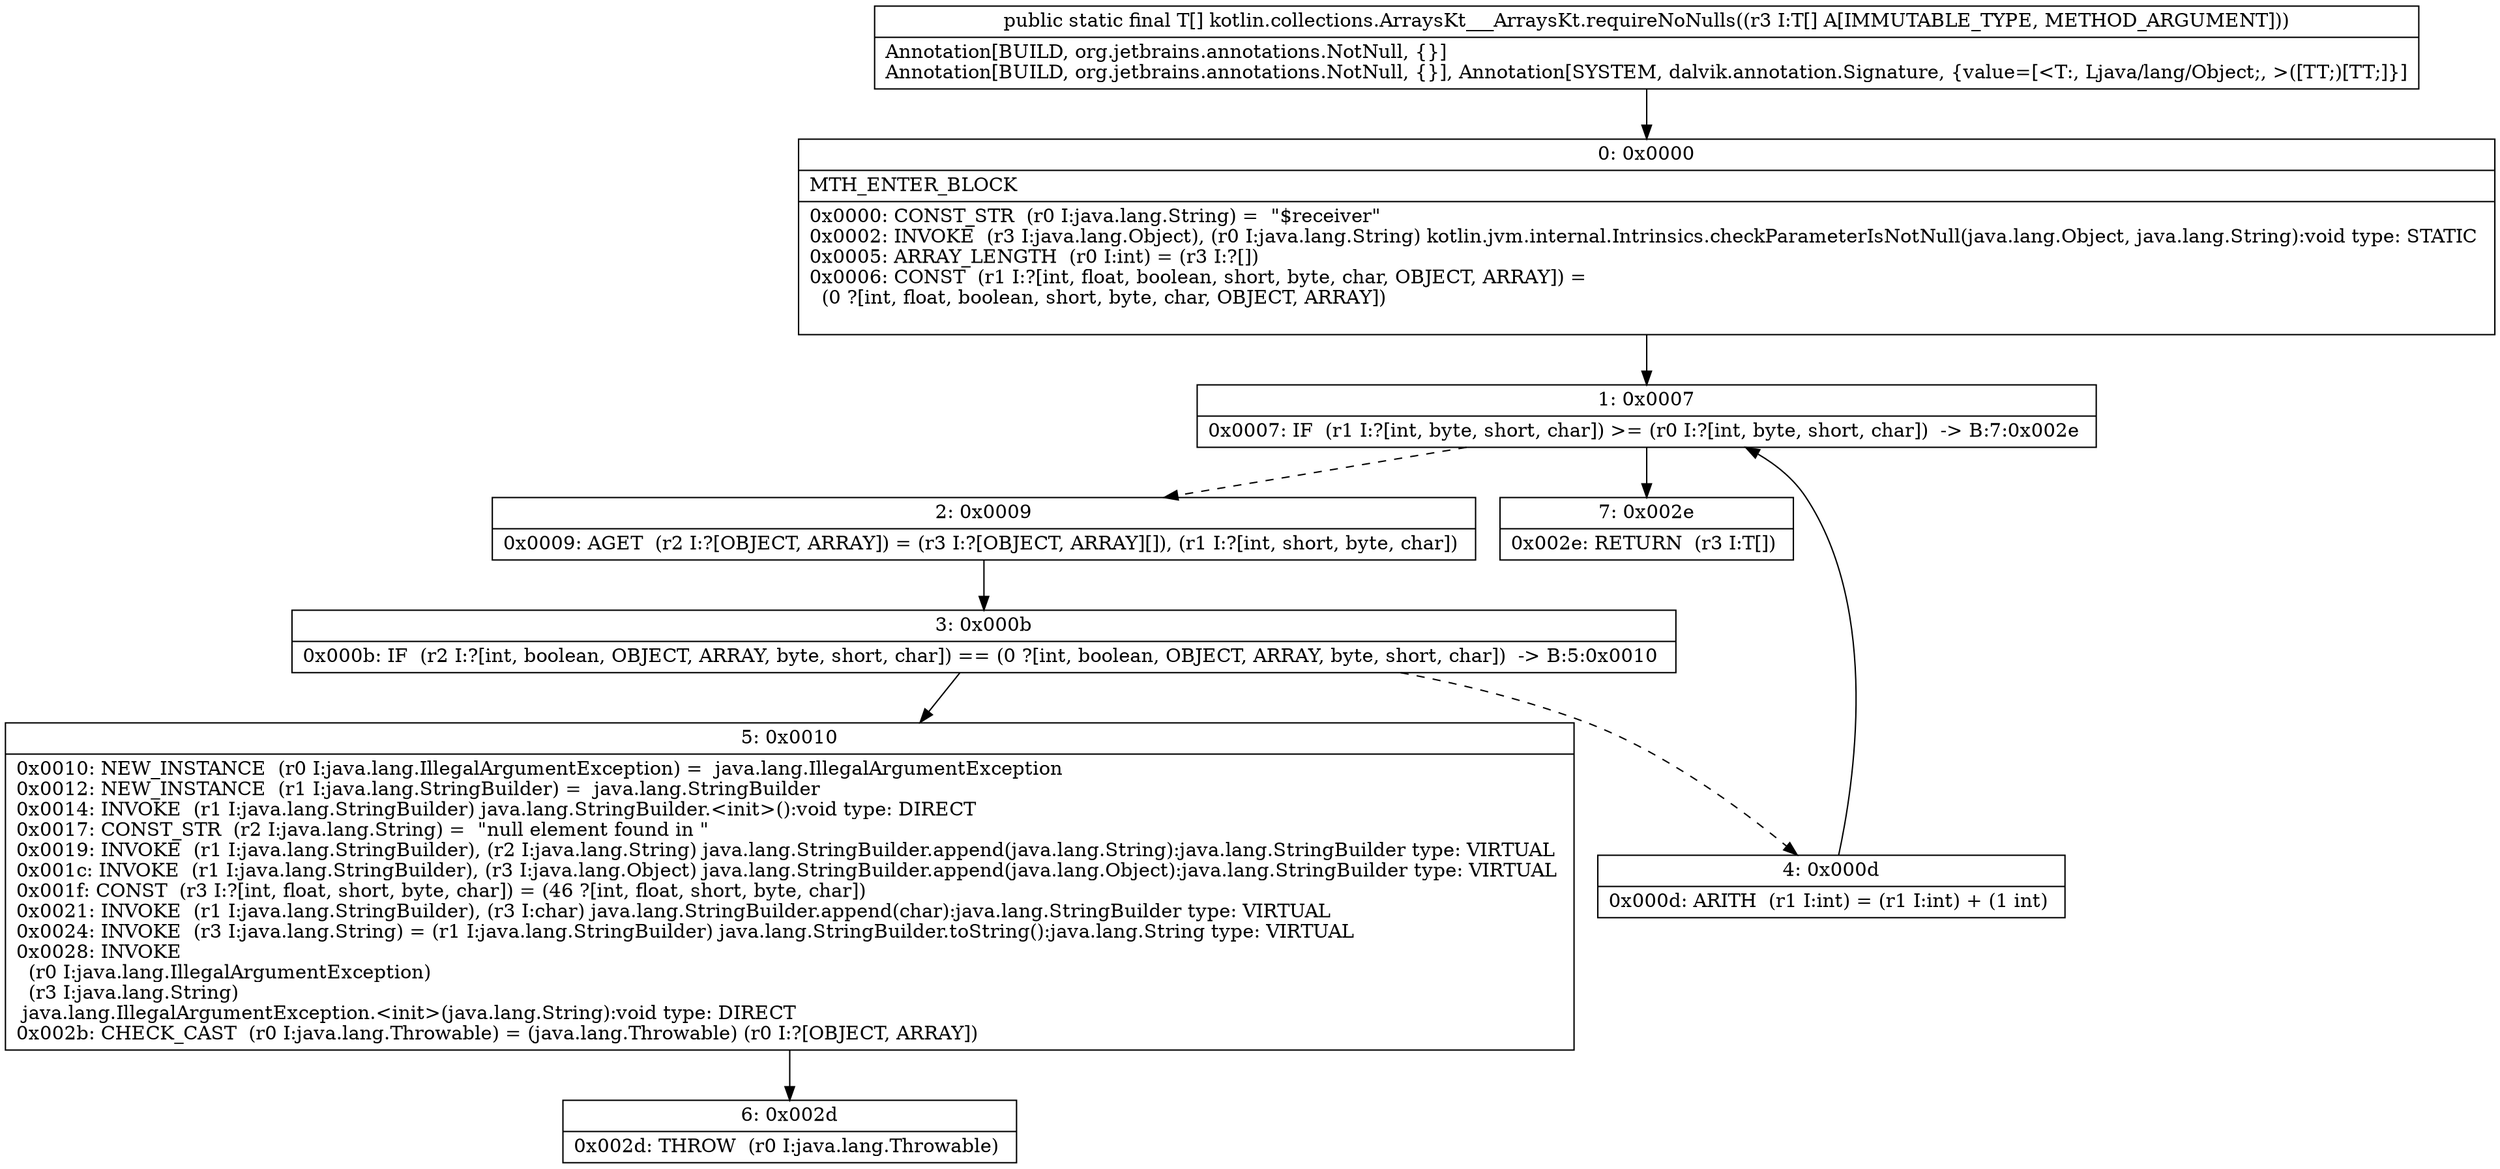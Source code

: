 digraph "CFG forkotlin.collections.ArraysKt___ArraysKt.requireNoNulls([Ljava\/lang\/Object;)[Ljava\/lang\/Object;" {
Node_0 [shape=record,label="{0\:\ 0x0000|MTH_ENTER_BLOCK\l|0x0000: CONST_STR  (r0 I:java.lang.String) =  \"$receiver\" \l0x0002: INVOKE  (r3 I:java.lang.Object), (r0 I:java.lang.String) kotlin.jvm.internal.Intrinsics.checkParameterIsNotNull(java.lang.Object, java.lang.String):void type: STATIC \l0x0005: ARRAY_LENGTH  (r0 I:int) = (r3 I:?[]) \l0x0006: CONST  (r1 I:?[int, float, boolean, short, byte, char, OBJECT, ARRAY]) = \l  (0 ?[int, float, boolean, short, byte, char, OBJECT, ARRAY])\l \l}"];
Node_1 [shape=record,label="{1\:\ 0x0007|0x0007: IF  (r1 I:?[int, byte, short, char]) \>= (r0 I:?[int, byte, short, char])  \-\> B:7:0x002e \l}"];
Node_2 [shape=record,label="{2\:\ 0x0009|0x0009: AGET  (r2 I:?[OBJECT, ARRAY]) = (r3 I:?[OBJECT, ARRAY][]), (r1 I:?[int, short, byte, char]) \l}"];
Node_3 [shape=record,label="{3\:\ 0x000b|0x000b: IF  (r2 I:?[int, boolean, OBJECT, ARRAY, byte, short, char]) == (0 ?[int, boolean, OBJECT, ARRAY, byte, short, char])  \-\> B:5:0x0010 \l}"];
Node_4 [shape=record,label="{4\:\ 0x000d|0x000d: ARITH  (r1 I:int) = (r1 I:int) + (1 int) \l}"];
Node_5 [shape=record,label="{5\:\ 0x0010|0x0010: NEW_INSTANCE  (r0 I:java.lang.IllegalArgumentException) =  java.lang.IllegalArgumentException \l0x0012: NEW_INSTANCE  (r1 I:java.lang.StringBuilder) =  java.lang.StringBuilder \l0x0014: INVOKE  (r1 I:java.lang.StringBuilder) java.lang.StringBuilder.\<init\>():void type: DIRECT \l0x0017: CONST_STR  (r2 I:java.lang.String) =  \"null element found in \" \l0x0019: INVOKE  (r1 I:java.lang.StringBuilder), (r2 I:java.lang.String) java.lang.StringBuilder.append(java.lang.String):java.lang.StringBuilder type: VIRTUAL \l0x001c: INVOKE  (r1 I:java.lang.StringBuilder), (r3 I:java.lang.Object) java.lang.StringBuilder.append(java.lang.Object):java.lang.StringBuilder type: VIRTUAL \l0x001f: CONST  (r3 I:?[int, float, short, byte, char]) = (46 ?[int, float, short, byte, char]) \l0x0021: INVOKE  (r1 I:java.lang.StringBuilder), (r3 I:char) java.lang.StringBuilder.append(char):java.lang.StringBuilder type: VIRTUAL \l0x0024: INVOKE  (r3 I:java.lang.String) = (r1 I:java.lang.StringBuilder) java.lang.StringBuilder.toString():java.lang.String type: VIRTUAL \l0x0028: INVOKE  \l  (r0 I:java.lang.IllegalArgumentException)\l  (r3 I:java.lang.String)\l java.lang.IllegalArgumentException.\<init\>(java.lang.String):void type: DIRECT \l0x002b: CHECK_CAST  (r0 I:java.lang.Throwable) = (java.lang.Throwable) (r0 I:?[OBJECT, ARRAY]) \l}"];
Node_6 [shape=record,label="{6\:\ 0x002d|0x002d: THROW  (r0 I:java.lang.Throwable) \l}"];
Node_7 [shape=record,label="{7\:\ 0x002e|0x002e: RETURN  (r3 I:T[]) \l}"];
MethodNode[shape=record,label="{public static final T[] kotlin.collections.ArraysKt___ArraysKt.requireNoNulls((r3 I:T[] A[IMMUTABLE_TYPE, METHOD_ARGUMENT]))  | Annotation[BUILD, org.jetbrains.annotations.NotNull, \{\}]\lAnnotation[BUILD, org.jetbrains.annotations.NotNull, \{\}], Annotation[SYSTEM, dalvik.annotation.Signature, \{value=[\<T:, Ljava\/lang\/Object;, \>([TT;)[TT;]\}]\l}"];
MethodNode -> Node_0;
Node_0 -> Node_1;
Node_1 -> Node_2[style=dashed];
Node_1 -> Node_7;
Node_2 -> Node_3;
Node_3 -> Node_4[style=dashed];
Node_3 -> Node_5;
Node_4 -> Node_1;
Node_5 -> Node_6;
}

